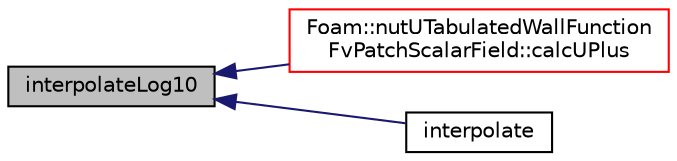 digraph "interpolateLog10"
{
  bgcolor="transparent";
  edge [fontname="Helvetica",fontsize="10",labelfontname="Helvetica",labelfontsize="10"];
  node [fontname="Helvetica",fontsize="10",shape=record];
  rankdir="LR";
  Node1 [label="interpolateLog10",height=0.2,width=0.4,color="black", fillcolor="grey75", style="filled", fontcolor="black"];
  Node1 -> Node2 [dir="back",color="midnightblue",fontsize="10",style="solid",fontname="Helvetica"];
  Node2 [label="Foam::nutUTabulatedWallFunction\lFvPatchScalarField::calcUPlus",height=0.2,width=0.4,color="red",URL="$a01688.html#a97284fe3ac24633e12cf86c43c17c6ec",tooltip="Calculate wall u+ from table. "];
  Node1 -> Node3 [dir="back",color="midnightblue",fontsize="10",style="solid",fontname="Helvetica"];
  Node3 [label="interpolate",height=0.2,width=0.4,color="black",URL="$a02767.html#a0331a52c5a4291cf93ed81d21bd7c454",tooltip="Interpolate. "];
}

